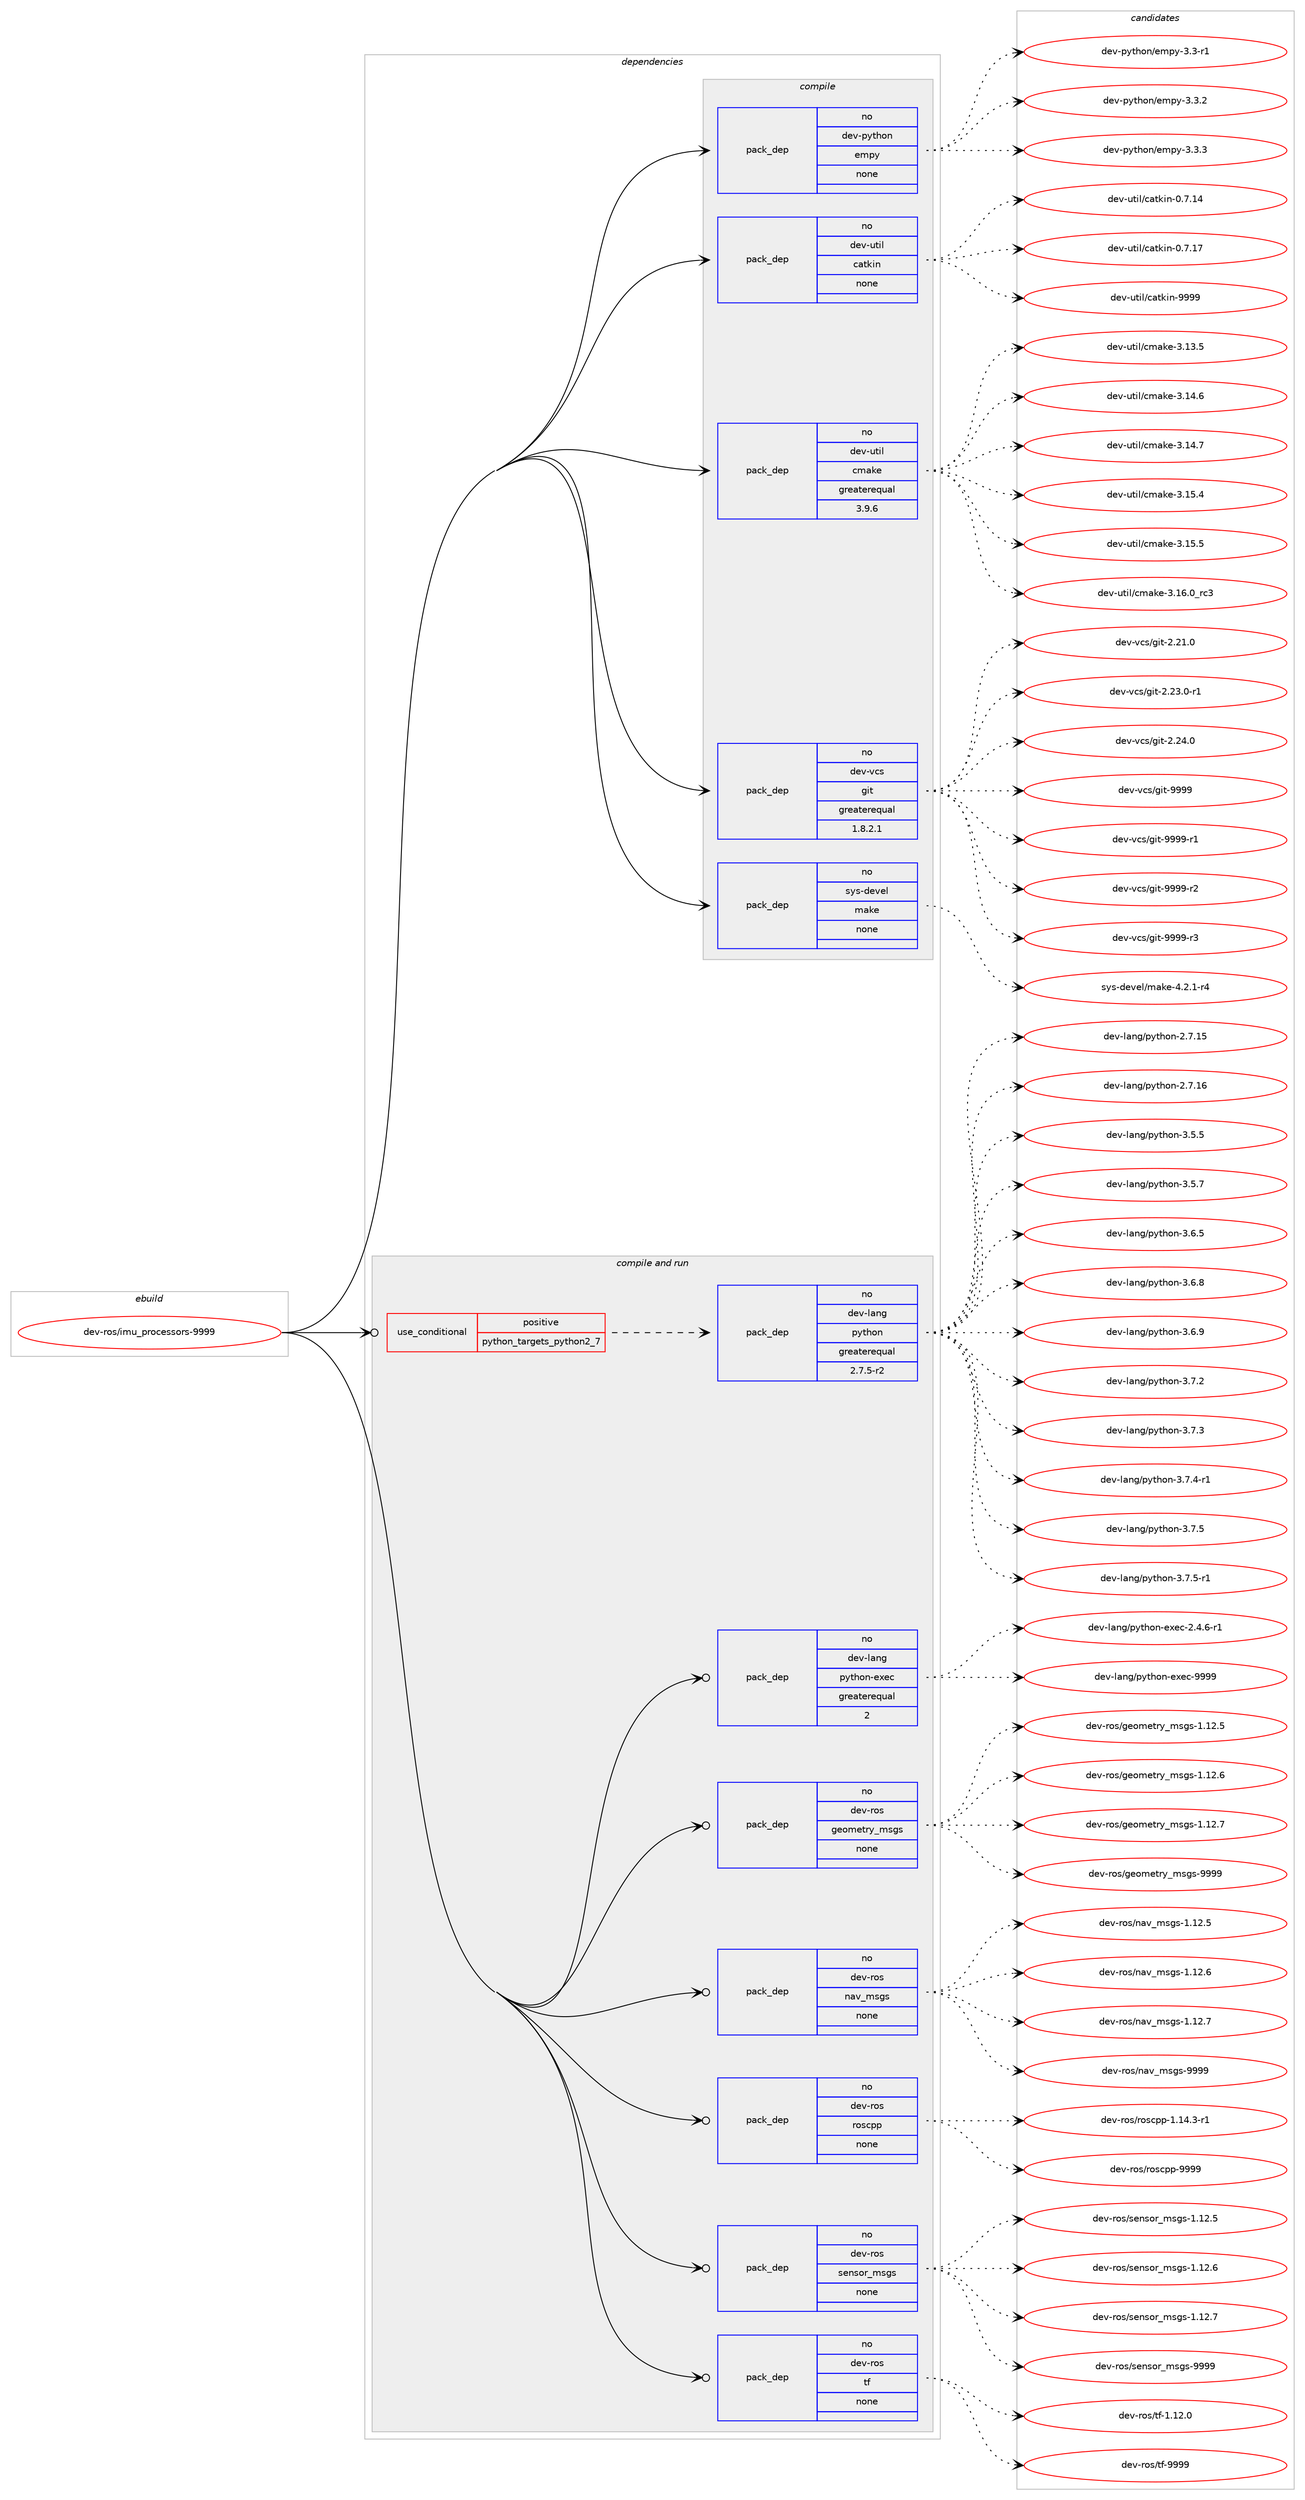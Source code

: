 digraph prolog {

# *************
# Graph options
# *************

newrank=true;
concentrate=true;
compound=true;
graph [rankdir=LR,fontname=Helvetica,fontsize=10,ranksep=1.5];#, ranksep=2.5, nodesep=0.2];
edge  [arrowhead=vee];
node  [fontname=Helvetica,fontsize=10];

# **********
# The ebuild
# **********

subgraph cluster_leftcol {
color=gray;
rank=same;
label=<<i>ebuild</i>>;
id [label="dev-ros/imu_processors-9999", color=red, width=4, href="../dev-ros/imu_processors-9999.svg"];
}

# ****************
# The dependencies
# ****************

subgraph cluster_midcol {
color=gray;
label=<<i>dependencies</i>>;
subgraph cluster_compile {
fillcolor="#eeeeee";
style=filled;
label=<<i>compile</i>>;
subgraph pack489090 {
dependency654557 [label=<<TABLE BORDER="0" CELLBORDER="1" CELLSPACING="0" CELLPADDING="4" WIDTH="220"><TR><TD ROWSPAN="6" CELLPADDING="30">pack_dep</TD></TR><TR><TD WIDTH="110">no</TD></TR><TR><TD>dev-python</TD></TR><TR><TD>empy</TD></TR><TR><TD>none</TD></TR><TR><TD></TD></TR></TABLE>>, shape=none, color=blue];
}
id:e -> dependency654557:w [weight=20,style="solid",arrowhead="vee"];
subgraph pack489091 {
dependency654558 [label=<<TABLE BORDER="0" CELLBORDER="1" CELLSPACING="0" CELLPADDING="4" WIDTH="220"><TR><TD ROWSPAN="6" CELLPADDING="30">pack_dep</TD></TR><TR><TD WIDTH="110">no</TD></TR><TR><TD>dev-util</TD></TR><TR><TD>catkin</TD></TR><TR><TD>none</TD></TR><TR><TD></TD></TR></TABLE>>, shape=none, color=blue];
}
id:e -> dependency654558:w [weight=20,style="solid",arrowhead="vee"];
subgraph pack489092 {
dependency654559 [label=<<TABLE BORDER="0" CELLBORDER="1" CELLSPACING="0" CELLPADDING="4" WIDTH="220"><TR><TD ROWSPAN="6" CELLPADDING="30">pack_dep</TD></TR><TR><TD WIDTH="110">no</TD></TR><TR><TD>dev-util</TD></TR><TR><TD>cmake</TD></TR><TR><TD>greaterequal</TD></TR><TR><TD>3.9.6</TD></TR></TABLE>>, shape=none, color=blue];
}
id:e -> dependency654559:w [weight=20,style="solid",arrowhead="vee"];
subgraph pack489093 {
dependency654560 [label=<<TABLE BORDER="0" CELLBORDER="1" CELLSPACING="0" CELLPADDING="4" WIDTH="220"><TR><TD ROWSPAN="6" CELLPADDING="30">pack_dep</TD></TR><TR><TD WIDTH="110">no</TD></TR><TR><TD>dev-vcs</TD></TR><TR><TD>git</TD></TR><TR><TD>greaterequal</TD></TR><TR><TD>1.8.2.1</TD></TR></TABLE>>, shape=none, color=blue];
}
id:e -> dependency654560:w [weight=20,style="solid",arrowhead="vee"];
subgraph pack489094 {
dependency654561 [label=<<TABLE BORDER="0" CELLBORDER="1" CELLSPACING="0" CELLPADDING="4" WIDTH="220"><TR><TD ROWSPAN="6" CELLPADDING="30">pack_dep</TD></TR><TR><TD WIDTH="110">no</TD></TR><TR><TD>sys-devel</TD></TR><TR><TD>make</TD></TR><TR><TD>none</TD></TR><TR><TD></TD></TR></TABLE>>, shape=none, color=blue];
}
id:e -> dependency654561:w [weight=20,style="solid",arrowhead="vee"];
}
subgraph cluster_compileandrun {
fillcolor="#eeeeee";
style=filled;
label=<<i>compile and run</i>>;
subgraph cond153561 {
dependency654562 [label=<<TABLE BORDER="0" CELLBORDER="1" CELLSPACING="0" CELLPADDING="4"><TR><TD ROWSPAN="3" CELLPADDING="10">use_conditional</TD></TR><TR><TD>positive</TD></TR><TR><TD>python_targets_python2_7</TD></TR></TABLE>>, shape=none, color=red];
subgraph pack489095 {
dependency654563 [label=<<TABLE BORDER="0" CELLBORDER="1" CELLSPACING="0" CELLPADDING="4" WIDTH="220"><TR><TD ROWSPAN="6" CELLPADDING="30">pack_dep</TD></TR><TR><TD WIDTH="110">no</TD></TR><TR><TD>dev-lang</TD></TR><TR><TD>python</TD></TR><TR><TD>greaterequal</TD></TR><TR><TD>2.7.5-r2</TD></TR></TABLE>>, shape=none, color=blue];
}
dependency654562:e -> dependency654563:w [weight=20,style="dashed",arrowhead="vee"];
}
id:e -> dependency654562:w [weight=20,style="solid",arrowhead="odotvee"];
subgraph pack489096 {
dependency654564 [label=<<TABLE BORDER="0" CELLBORDER="1" CELLSPACING="0" CELLPADDING="4" WIDTH="220"><TR><TD ROWSPAN="6" CELLPADDING="30">pack_dep</TD></TR><TR><TD WIDTH="110">no</TD></TR><TR><TD>dev-lang</TD></TR><TR><TD>python-exec</TD></TR><TR><TD>greaterequal</TD></TR><TR><TD>2</TD></TR></TABLE>>, shape=none, color=blue];
}
id:e -> dependency654564:w [weight=20,style="solid",arrowhead="odotvee"];
subgraph pack489097 {
dependency654565 [label=<<TABLE BORDER="0" CELLBORDER="1" CELLSPACING="0" CELLPADDING="4" WIDTH="220"><TR><TD ROWSPAN="6" CELLPADDING="30">pack_dep</TD></TR><TR><TD WIDTH="110">no</TD></TR><TR><TD>dev-ros</TD></TR><TR><TD>geometry_msgs</TD></TR><TR><TD>none</TD></TR><TR><TD></TD></TR></TABLE>>, shape=none, color=blue];
}
id:e -> dependency654565:w [weight=20,style="solid",arrowhead="odotvee"];
subgraph pack489098 {
dependency654566 [label=<<TABLE BORDER="0" CELLBORDER="1" CELLSPACING="0" CELLPADDING="4" WIDTH="220"><TR><TD ROWSPAN="6" CELLPADDING="30">pack_dep</TD></TR><TR><TD WIDTH="110">no</TD></TR><TR><TD>dev-ros</TD></TR><TR><TD>nav_msgs</TD></TR><TR><TD>none</TD></TR><TR><TD></TD></TR></TABLE>>, shape=none, color=blue];
}
id:e -> dependency654566:w [weight=20,style="solid",arrowhead="odotvee"];
subgraph pack489099 {
dependency654567 [label=<<TABLE BORDER="0" CELLBORDER="1" CELLSPACING="0" CELLPADDING="4" WIDTH="220"><TR><TD ROWSPAN="6" CELLPADDING="30">pack_dep</TD></TR><TR><TD WIDTH="110">no</TD></TR><TR><TD>dev-ros</TD></TR><TR><TD>roscpp</TD></TR><TR><TD>none</TD></TR><TR><TD></TD></TR></TABLE>>, shape=none, color=blue];
}
id:e -> dependency654567:w [weight=20,style="solid",arrowhead="odotvee"];
subgraph pack489100 {
dependency654568 [label=<<TABLE BORDER="0" CELLBORDER="1" CELLSPACING="0" CELLPADDING="4" WIDTH="220"><TR><TD ROWSPAN="6" CELLPADDING="30">pack_dep</TD></TR><TR><TD WIDTH="110">no</TD></TR><TR><TD>dev-ros</TD></TR><TR><TD>sensor_msgs</TD></TR><TR><TD>none</TD></TR><TR><TD></TD></TR></TABLE>>, shape=none, color=blue];
}
id:e -> dependency654568:w [weight=20,style="solid",arrowhead="odotvee"];
subgraph pack489101 {
dependency654569 [label=<<TABLE BORDER="0" CELLBORDER="1" CELLSPACING="0" CELLPADDING="4" WIDTH="220"><TR><TD ROWSPAN="6" CELLPADDING="30">pack_dep</TD></TR><TR><TD WIDTH="110">no</TD></TR><TR><TD>dev-ros</TD></TR><TR><TD>tf</TD></TR><TR><TD>none</TD></TR><TR><TD></TD></TR></TABLE>>, shape=none, color=blue];
}
id:e -> dependency654569:w [weight=20,style="solid",arrowhead="odotvee"];
}
subgraph cluster_run {
fillcolor="#eeeeee";
style=filled;
label=<<i>run</i>>;
}
}

# **************
# The candidates
# **************

subgraph cluster_choices {
rank=same;
color=gray;
label=<<i>candidates</i>>;

subgraph choice489090 {
color=black;
nodesep=1;
choice1001011184511212111610411111047101109112121455146514511449 [label="dev-python/empy-3.3-r1", color=red, width=4,href="../dev-python/empy-3.3-r1.svg"];
choice1001011184511212111610411111047101109112121455146514650 [label="dev-python/empy-3.3.2", color=red, width=4,href="../dev-python/empy-3.3.2.svg"];
choice1001011184511212111610411111047101109112121455146514651 [label="dev-python/empy-3.3.3", color=red, width=4,href="../dev-python/empy-3.3.3.svg"];
dependency654557:e -> choice1001011184511212111610411111047101109112121455146514511449:w [style=dotted,weight="100"];
dependency654557:e -> choice1001011184511212111610411111047101109112121455146514650:w [style=dotted,weight="100"];
dependency654557:e -> choice1001011184511212111610411111047101109112121455146514651:w [style=dotted,weight="100"];
}
subgraph choice489091 {
color=black;
nodesep=1;
choice1001011184511711610510847999711610710511045484655464952 [label="dev-util/catkin-0.7.14", color=red, width=4,href="../dev-util/catkin-0.7.14.svg"];
choice1001011184511711610510847999711610710511045484655464955 [label="dev-util/catkin-0.7.17", color=red, width=4,href="../dev-util/catkin-0.7.17.svg"];
choice100101118451171161051084799971161071051104557575757 [label="dev-util/catkin-9999", color=red, width=4,href="../dev-util/catkin-9999.svg"];
dependency654558:e -> choice1001011184511711610510847999711610710511045484655464952:w [style=dotted,weight="100"];
dependency654558:e -> choice1001011184511711610510847999711610710511045484655464955:w [style=dotted,weight="100"];
dependency654558:e -> choice100101118451171161051084799971161071051104557575757:w [style=dotted,weight="100"];
}
subgraph choice489092 {
color=black;
nodesep=1;
choice1001011184511711610510847991099710710145514649514653 [label="dev-util/cmake-3.13.5", color=red, width=4,href="../dev-util/cmake-3.13.5.svg"];
choice1001011184511711610510847991099710710145514649524654 [label="dev-util/cmake-3.14.6", color=red, width=4,href="../dev-util/cmake-3.14.6.svg"];
choice1001011184511711610510847991099710710145514649524655 [label="dev-util/cmake-3.14.7", color=red, width=4,href="../dev-util/cmake-3.14.7.svg"];
choice1001011184511711610510847991099710710145514649534652 [label="dev-util/cmake-3.15.4", color=red, width=4,href="../dev-util/cmake-3.15.4.svg"];
choice1001011184511711610510847991099710710145514649534653 [label="dev-util/cmake-3.15.5", color=red, width=4,href="../dev-util/cmake-3.15.5.svg"];
choice1001011184511711610510847991099710710145514649544648951149951 [label="dev-util/cmake-3.16.0_rc3", color=red, width=4,href="../dev-util/cmake-3.16.0_rc3.svg"];
dependency654559:e -> choice1001011184511711610510847991099710710145514649514653:w [style=dotted,weight="100"];
dependency654559:e -> choice1001011184511711610510847991099710710145514649524654:w [style=dotted,weight="100"];
dependency654559:e -> choice1001011184511711610510847991099710710145514649524655:w [style=dotted,weight="100"];
dependency654559:e -> choice1001011184511711610510847991099710710145514649534652:w [style=dotted,weight="100"];
dependency654559:e -> choice1001011184511711610510847991099710710145514649534653:w [style=dotted,weight="100"];
dependency654559:e -> choice1001011184511711610510847991099710710145514649544648951149951:w [style=dotted,weight="100"];
}
subgraph choice489093 {
color=black;
nodesep=1;
choice10010111845118991154710310511645504650494648 [label="dev-vcs/git-2.21.0", color=red, width=4,href="../dev-vcs/git-2.21.0.svg"];
choice100101118451189911547103105116455046505146484511449 [label="dev-vcs/git-2.23.0-r1", color=red, width=4,href="../dev-vcs/git-2.23.0-r1.svg"];
choice10010111845118991154710310511645504650524648 [label="dev-vcs/git-2.24.0", color=red, width=4,href="../dev-vcs/git-2.24.0.svg"];
choice1001011184511899115471031051164557575757 [label="dev-vcs/git-9999", color=red, width=4,href="../dev-vcs/git-9999.svg"];
choice10010111845118991154710310511645575757574511449 [label="dev-vcs/git-9999-r1", color=red, width=4,href="../dev-vcs/git-9999-r1.svg"];
choice10010111845118991154710310511645575757574511450 [label="dev-vcs/git-9999-r2", color=red, width=4,href="../dev-vcs/git-9999-r2.svg"];
choice10010111845118991154710310511645575757574511451 [label="dev-vcs/git-9999-r3", color=red, width=4,href="../dev-vcs/git-9999-r3.svg"];
dependency654560:e -> choice10010111845118991154710310511645504650494648:w [style=dotted,weight="100"];
dependency654560:e -> choice100101118451189911547103105116455046505146484511449:w [style=dotted,weight="100"];
dependency654560:e -> choice10010111845118991154710310511645504650524648:w [style=dotted,weight="100"];
dependency654560:e -> choice1001011184511899115471031051164557575757:w [style=dotted,weight="100"];
dependency654560:e -> choice10010111845118991154710310511645575757574511449:w [style=dotted,weight="100"];
dependency654560:e -> choice10010111845118991154710310511645575757574511450:w [style=dotted,weight="100"];
dependency654560:e -> choice10010111845118991154710310511645575757574511451:w [style=dotted,weight="100"];
}
subgraph choice489094 {
color=black;
nodesep=1;
choice1151211154510010111810110847109971071014552465046494511452 [label="sys-devel/make-4.2.1-r4", color=red, width=4,href="../sys-devel/make-4.2.1-r4.svg"];
dependency654561:e -> choice1151211154510010111810110847109971071014552465046494511452:w [style=dotted,weight="100"];
}
subgraph choice489095 {
color=black;
nodesep=1;
choice10010111845108971101034711212111610411111045504655464953 [label="dev-lang/python-2.7.15", color=red, width=4,href="../dev-lang/python-2.7.15.svg"];
choice10010111845108971101034711212111610411111045504655464954 [label="dev-lang/python-2.7.16", color=red, width=4,href="../dev-lang/python-2.7.16.svg"];
choice100101118451089711010347112121116104111110455146534653 [label="dev-lang/python-3.5.5", color=red, width=4,href="../dev-lang/python-3.5.5.svg"];
choice100101118451089711010347112121116104111110455146534655 [label="dev-lang/python-3.5.7", color=red, width=4,href="../dev-lang/python-3.5.7.svg"];
choice100101118451089711010347112121116104111110455146544653 [label="dev-lang/python-3.6.5", color=red, width=4,href="../dev-lang/python-3.6.5.svg"];
choice100101118451089711010347112121116104111110455146544656 [label="dev-lang/python-3.6.8", color=red, width=4,href="../dev-lang/python-3.6.8.svg"];
choice100101118451089711010347112121116104111110455146544657 [label="dev-lang/python-3.6.9", color=red, width=4,href="../dev-lang/python-3.6.9.svg"];
choice100101118451089711010347112121116104111110455146554650 [label="dev-lang/python-3.7.2", color=red, width=4,href="../dev-lang/python-3.7.2.svg"];
choice100101118451089711010347112121116104111110455146554651 [label="dev-lang/python-3.7.3", color=red, width=4,href="../dev-lang/python-3.7.3.svg"];
choice1001011184510897110103471121211161041111104551465546524511449 [label="dev-lang/python-3.7.4-r1", color=red, width=4,href="../dev-lang/python-3.7.4-r1.svg"];
choice100101118451089711010347112121116104111110455146554653 [label="dev-lang/python-3.7.5", color=red, width=4,href="../dev-lang/python-3.7.5.svg"];
choice1001011184510897110103471121211161041111104551465546534511449 [label="dev-lang/python-3.7.5-r1", color=red, width=4,href="../dev-lang/python-3.7.5-r1.svg"];
dependency654563:e -> choice10010111845108971101034711212111610411111045504655464953:w [style=dotted,weight="100"];
dependency654563:e -> choice10010111845108971101034711212111610411111045504655464954:w [style=dotted,weight="100"];
dependency654563:e -> choice100101118451089711010347112121116104111110455146534653:w [style=dotted,weight="100"];
dependency654563:e -> choice100101118451089711010347112121116104111110455146534655:w [style=dotted,weight="100"];
dependency654563:e -> choice100101118451089711010347112121116104111110455146544653:w [style=dotted,weight="100"];
dependency654563:e -> choice100101118451089711010347112121116104111110455146544656:w [style=dotted,weight="100"];
dependency654563:e -> choice100101118451089711010347112121116104111110455146544657:w [style=dotted,weight="100"];
dependency654563:e -> choice100101118451089711010347112121116104111110455146554650:w [style=dotted,weight="100"];
dependency654563:e -> choice100101118451089711010347112121116104111110455146554651:w [style=dotted,weight="100"];
dependency654563:e -> choice1001011184510897110103471121211161041111104551465546524511449:w [style=dotted,weight="100"];
dependency654563:e -> choice100101118451089711010347112121116104111110455146554653:w [style=dotted,weight="100"];
dependency654563:e -> choice1001011184510897110103471121211161041111104551465546534511449:w [style=dotted,weight="100"];
}
subgraph choice489096 {
color=black;
nodesep=1;
choice10010111845108971101034711212111610411111045101120101994550465246544511449 [label="dev-lang/python-exec-2.4.6-r1", color=red, width=4,href="../dev-lang/python-exec-2.4.6-r1.svg"];
choice10010111845108971101034711212111610411111045101120101994557575757 [label="dev-lang/python-exec-9999", color=red, width=4,href="../dev-lang/python-exec-9999.svg"];
dependency654564:e -> choice10010111845108971101034711212111610411111045101120101994550465246544511449:w [style=dotted,weight="100"];
dependency654564:e -> choice10010111845108971101034711212111610411111045101120101994557575757:w [style=dotted,weight="100"];
}
subgraph choice489097 {
color=black;
nodesep=1;
choice10010111845114111115471031011111091011161141219510911510311545494649504653 [label="dev-ros/geometry_msgs-1.12.5", color=red, width=4,href="../dev-ros/geometry_msgs-1.12.5.svg"];
choice10010111845114111115471031011111091011161141219510911510311545494649504654 [label="dev-ros/geometry_msgs-1.12.6", color=red, width=4,href="../dev-ros/geometry_msgs-1.12.6.svg"];
choice10010111845114111115471031011111091011161141219510911510311545494649504655 [label="dev-ros/geometry_msgs-1.12.7", color=red, width=4,href="../dev-ros/geometry_msgs-1.12.7.svg"];
choice1001011184511411111547103101111109101116114121951091151031154557575757 [label="dev-ros/geometry_msgs-9999", color=red, width=4,href="../dev-ros/geometry_msgs-9999.svg"];
dependency654565:e -> choice10010111845114111115471031011111091011161141219510911510311545494649504653:w [style=dotted,weight="100"];
dependency654565:e -> choice10010111845114111115471031011111091011161141219510911510311545494649504654:w [style=dotted,weight="100"];
dependency654565:e -> choice10010111845114111115471031011111091011161141219510911510311545494649504655:w [style=dotted,weight="100"];
dependency654565:e -> choice1001011184511411111547103101111109101116114121951091151031154557575757:w [style=dotted,weight="100"];
}
subgraph choice489098 {
color=black;
nodesep=1;
choice1001011184511411111547110971189510911510311545494649504653 [label="dev-ros/nav_msgs-1.12.5", color=red, width=4,href="../dev-ros/nav_msgs-1.12.5.svg"];
choice1001011184511411111547110971189510911510311545494649504654 [label="dev-ros/nav_msgs-1.12.6", color=red, width=4,href="../dev-ros/nav_msgs-1.12.6.svg"];
choice1001011184511411111547110971189510911510311545494649504655 [label="dev-ros/nav_msgs-1.12.7", color=red, width=4,href="../dev-ros/nav_msgs-1.12.7.svg"];
choice100101118451141111154711097118951091151031154557575757 [label="dev-ros/nav_msgs-9999", color=red, width=4,href="../dev-ros/nav_msgs-9999.svg"];
dependency654566:e -> choice1001011184511411111547110971189510911510311545494649504653:w [style=dotted,weight="100"];
dependency654566:e -> choice1001011184511411111547110971189510911510311545494649504654:w [style=dotted,weight="100"];
dependency654566:e -> choice1001011184511411111547110971189510911510311545494649504655:w [style=dotted,weight="100"];
dependency654566:e -> choice100101118451141111154711097118951091151031154557575757:w [style=dotted,weight="100"];
}
subgraph choice489099 {
color=black;
nodesep=1;
choice100101118451141111154711411111599112112454946495246514511449 [label="dev-ros/roscpp-1.14.3-r1", color=red, width=4,href="../dev-ros/roscpp-1.14.3-r1.svg"];
choice1001011184511411111547114111115991121124557575757 [label="dev-ros/roscpp-9999", color=red, width=4,href="../dev-ros/roscpp-9999.svg"];
dependency654567:e -> choice100101118451141111154711411111599112112454946495246514511449:w [style=dotted,weight="100"];
dependency654567:e -> choice1001011184511411111547114111115991121124557575757:w [style=dotted,weight="100"];
}
subgraph choice489100 {
color=black;
nodesep=1;
choice10010111845114111115471151011101151111149510911510311545494649504653 [label="dev-ros/sensor_msgs-1.12.5", color=red, width=4,href="../dev-ros/sensor_msgs-1.12.5.svg"];
choice10010111845114111115471151011101151111149510911510311545494649504654 [label="dev-ros/sensor_msgs-1.12.6", color=red, width=4,href="../dev-ros/sensor_msgs-1.12.6.svg"];
choice10010111845114111115471151011101151111149510911510311545494649504655 [label="dev-ros/sensor_msgs-1.12.7", color=red, width=4,href="../dev-ros/sensor_msgs-1.12.7.svg"];
choice1001011184511411111547115101110115111114951091151031154557575757 [label="dev-ros/sensor_msgs-9999", color=red, width=4,href="../dev-ros/sensor_msgs-9999.svg"];
dependency654568:e -> choice10010111845114111115471151011101151111149510911510311545494649504653:w [style=dotted,weight="100"];
dependency654568:e -> choice10010111845114111115471151011101151111149510911510311545494649504654:w [style=dotted,weight="100"];
dependency654568:e -> choice10010111845114111115471151011101151111149510911510311545494649504655:w [style=dotted,weight="100"];
dependency654568:e -> choice1001011184511411111547115101110115111114951091151031154557575757:w [style=dotted,weight="100"];
}
subgraph choice489101 {
color=black;
nodesep=1;
choice100101118451141111154711610245494649504648 [label="dev-ros/tf-1.12.0", color=red, width=4,href="../dev-ros/tf-1.12.0.svg"];
choice10010111845114111115471161024557575757 [label="dev-ros/tf-9999", color=red, width=4,href="../dev-ros/tf-9999.svg"];
dependency654569:e -> choice100101118451141111154711610245494649504648:w [style=dotted,weight="100"];
dependency654569:e -> choice10010111845114111115471161024557575757:w [style=dotted,weight="100"];
}
}

}
